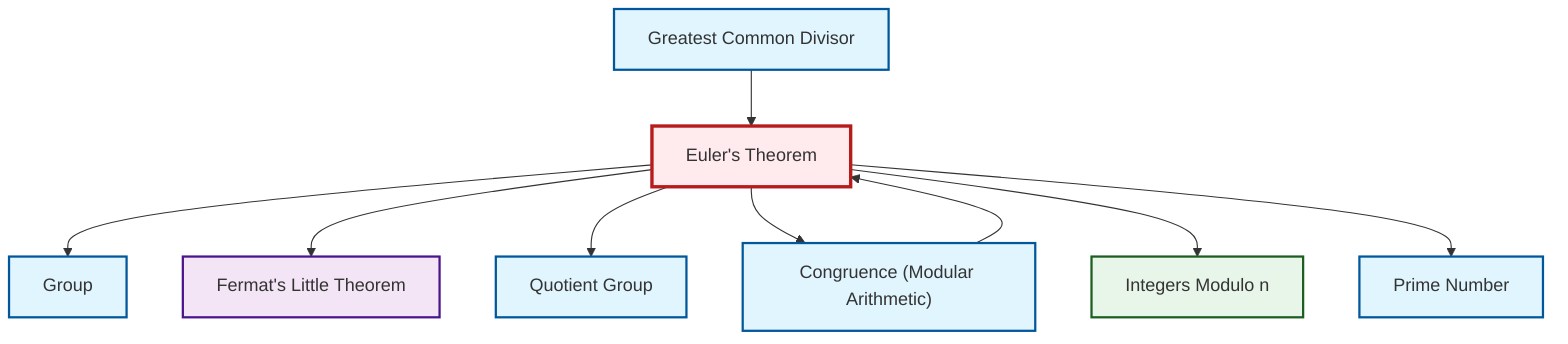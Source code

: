 graph TD
    classDef definition fill:#e1f5fe,stroke:#01579b,stroke-width:2px
    classDef theorem fill:#f3e5f5,stroke:#4a148c,stroke-width:2px
    classDef axiom fill:#fff3e0,stroke:#e65100,stroke-width:2px
    classDef example fill:#e8f5e9,stroke:#1b5e20,stroke-width:2px
    classDef current fill:#ffebee,stroke:#b71c1c,stroke-width:3px
    ex-quotient-integers-mod-n["Integers Modulo n"]:::example
    thm-euler["Euler's Theorem"]:::theorem
    thm-fermat-little["Fermat's Little Theorem"]:::theorem
    def-prime["Prime Number"]:::definition
    def-quotient-group["Quotient Group"]:::definition
    def-gcd["Greatest Common Divisor"]:::definition
    def-congruence["Congruence (Modular Arithmetic)"]:::definition
    def-group["Group"]:::definition
    def-gcd --> thm-euler
    thm-euler --> def-group
    thm-euler --> thm-fermat-little
    thm-euler --> def-quotient-group
    thm-euler --> def-congruence
    def-congruence --> thm-euler
    thm-euler --> ex-quotient-integers-mod-n
    thm-euler --> def-prime
    class thm-euler current